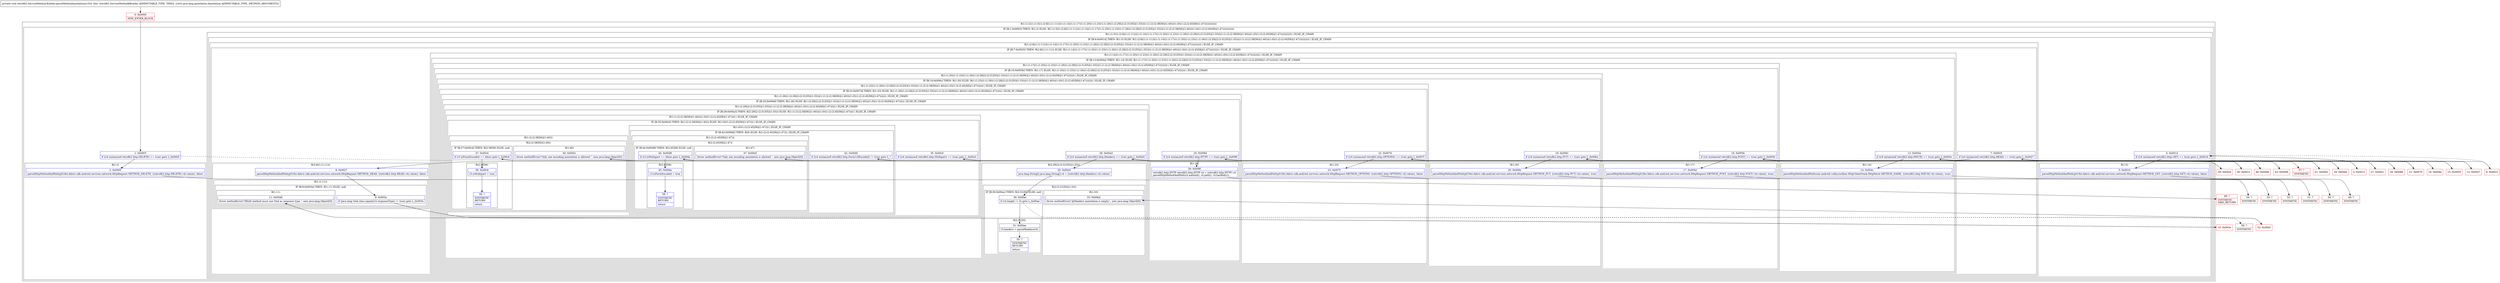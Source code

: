 digraph "CFG forretrofit2.ServiceMethod.Builder.parseMethodAnnotation(Ljava\/lang\/annotation\/Annotation;)V" {
subgraph cluster_Region_157351677 {
label = "R(1:(1:2)(1:(1:5)(1:(2:8|(1:(1:11)))(1:(1:14)(1:(1:17)(1:(1:20)(1:(1:23)(1:(1:26)(1:(2:29|(2:(2:31|55)|(1:33)))(1:(1:(2:(2:38|56)|(1:40)))(1:(0)(1:(2:(2:45|58)|(1:47))))))))))))))";
node [shape=record,color=blue];
subgraph cluster_IfRegion_648805743 {
label = "IF [B:1:0x0003] THEN: R(1:2) ELSE: R(1:(1:5)(1:(2:8|(1:(1:11)))(1:(1:14)(1:(1:17)(1:(1:20)(1:(1:23)(1:(1:26)(1:(2:29|(2:(2:31|55)|(1:33)))(1:(1:(2:(2:38|56)|(1:40)))(1:(0)(1:(2:(2:45|58)|(1:47)))))))))))))";
node [shape=record,color=blue];
Node_1 [shape=record,label="{1\:\ 0x0003|if ((r4 instanceof retrofit2.http.DELETE) == true) goto L_0x0005\l}"];
subgraph cluster_Region_1996584132 {
label = "R(1:2)";
node [shape=record,color=blue];
Node_2 [shape=record,label="{2\:\ 0x0005|parseHttpMethodAndPath(p018io.fabric.sdk.android.services.network.HttpRequest.METHOD_DELETE, ((retrofit2.http.DELETE) r4).value(), false)\l}"];
}
subgraph cluster_Region_991425804 {
label = "R(1:(1:5)(1:(2:8|(1:(1:11)))(1:(1:14)(1:(1:17)(1:(1:20)(1:(1:23)(1:(1:26)(1:(2:29|(2:(2:31|55)|(1:33)))(1:(1:(2:(2:38|56)|(1:40)))(1:(0)(1:(2:(2:45|58)|(1:47))))))))))))) | ELSE_IF_CHAIN\l";
node [shape=record,color=blue];
subgraph cluster_IfRegion_890139525 {
label = "IF [B:4:0x0014] THEN: R(1:5) ELSE: R(1:(2:8|(1:(1:11)))(1:(1:14)(1:(1:17)(1:(1:20)(1:(1:23)(1:(1:26)(1:(2:29|(2:(2:31|55)|(1:33)))(1:(1:(2:(2:38|56)|(1:40)))(1:(0)(1:(2:(2:45|58)|(1:47)))))))))))) | ELSE_IF_CHAIN\l";
node [shape=record,color=blue];
Node_4 [shape=record,label="{4\:\ 0x0014|if ((r4 instanceof retrofit2.http.GET) == true) goto L_0x0016\l}"];
subgraph cluster_Region_1287102670 {
label = "R(1:5)";
node [shape=record,color=blue];
Node_5 [shape=record,label="{5\:\ 0x0016|parseHttpMethodAndPath(p018io.fabric.sdk.android.services.network.HttpRequest.METHOD_GET, ((retrofit2.http.GET) r4).value(), false)\l}"];
}
subgraph cluster_Region_812407496 {
label = "R(1:(2:8|(1:(1:11)))(1:(1:14)(1:(1:17)(1:(1:20)(1:(1:23)(1:(1:26)(1:(2:29|(2:(2:31|55)|(1:33)))(1:(1:(2:(2:38|56)|(1:40)))(1:(0)(1:(2:(2:45|58)|(1:47)))))))))))) | ELSE_IF_CHAIN\l";
node [shape=record,color=blue];
subgraph cluster_IfRegion_878147164 {
label = "IF [B:7:0x0025] THEN: R(2:8|(1:(1:11))) ELSE: R(1:(1:14)(1:(1:17)(1:(1:20)(1:(1:23)(1:(1:26)(1:(2:29|(2:(2:31|55)|(1:33)))(1:(1:(2:(2:38|56)|(1:40)))(1:(0)(1:(2:(2:45|58)|(1:47))))))))))) | ELSE_IF_CHAIN\l";
node [shape=record,color=blue];
Node_7 [shape=record,label="{7\:\ 0x0025|if ((r4 instanceof retrofit2.http.HEAD) == true) goto L_0x0027\l}"];
subgraph cluster_Region_1912842504 {
label = "R(2:8|(1:(1:11)))";
node [shape=record,color=blue];
Node_8 [shape=record,label="{8\:\ 0x0027|parseHttpMethodAndPath(p018io.fabric.sdk.android.services.network.HttpRequest.METHOD_HEAD, ((retrofit2.http.HEAD) r4).value(), false)\l}"];
subgraph cluster_Region_54773334 {
label = "R(1:(1:11))";
node [shape=record,color=blue];
subgraph cluster_IfRegion_1370191596 {
label = "IF [B:9:0x003a] THEN: R(1:11) ELSE: null";
node [shape=record,color=blue];
Node_9 [shape=record,label="{9\:\ 0x003a|if (java.lang.Void.class.equals(r3.responseType) != true) goto L_0x003e\l}"];
subgraph cluster_Region_1581326099 {
label = "R(1:11)";
node [shape=record,color=blue];
Node_11 [shape=record,label="{11\:\ 0x0046|throw methodError(\"HEAD method must use Void as response type.\", new java.lang.Object[0])\l}"];
}
}
}
}
subgraph cluster_Region_828745274 {
label = "R(1:(1:14)(1:(1:17)(1:(1:20)(1:(1:23)(1:(1:26)(1:(2:29|(2:(2:31|55)|(1:33)))(1:(1:(2:(2:38|56)|(1:40)))(1:(0)(1:(2:(2:45|58)|(1:47))))))))))) | ELSE_IF_CHAIN\l";
node [shape=record,color=blue];
subgraph cluster_IfRegion_747222838 {
label = "IF [B:13:0x004a] THEN: R(1:14) ELSE: R(1:(1:17)(1:(1:20)(1:(1:23)(1:(1:26)(1:(2:29|(2:(2:31|55)|(1:33)))(1:(1:(2:(2:38|56)|(1:40)))(1:(0)(1:(2:(2:45|58)|(1:47)))))))))) | ELSE_IF_CHAIN\l";
node [shape=record,color=blue];
Node_13 [shape=record,label="{13\:\ 0x004a|if ((r4 instanceof retrofit2.http.PATCH) == true) goto L_0x004c\l}"];
subgraph cluster_Region_639613021 {
label = "R(1:14)";
node [shape=record,color=blue];
Node_14 [shape=record,label="{14\:\ 0x004c|parseHttpMethodAndPath(com.android.volley.toolbox.HttpClientStack.HttpPatch.METHOD_NAME, ((retrofit2.http.PATCH) r4).value(), true)\l}"];
}
subgraph cluster_Region_1886425610 {
label = "R(1:(1:17)(1:(1:20)(1:(1:23)(1:(1:26)(1:(2:29|(2:(2:31|55)|(1:33)))(1:(1:(2:(2:38|56)|(1:40)))(1:(0)(1:(2:(2:45|58)|(1:47)))))))))) | ELSE_IF_CHAIN\l";
node [shape=record,color=blue];
subgraph cluster_IfRegion_1824046664 {
label = "IF [B:16:0x005b] THEN: R(1:17) ELSE: R(1:(1:20)(1:(1:23)(1:(1:26)(1:(2:29|(2:(2:31|55)|(1:33)))(1:(1:(2:(2:38|56)|(1:40)))(1:(0)(1:(2:(2:45|58)|(1:47))))))))) | ELSE_IF_CHAIN\l";
node [shape=record,color=blue];
Node_16 [shape=record,label="{16\:\ 0x005b|if ((r4 instanceof retrofit2.http.POST) == true) goto L_0x005d\l}"];
subgraph cluster_Region_233411822 {
label = "R(1:17)";
node [shape=record,color=blue];
Node_17 [shape=record,label="{17\:\ 0x005d|parseHttpMethodAndPath(p018io.fabric.sdk.android.services.network.HttpRequest.METHOD_POST, ((retrofit2.http.POST) r4).value(), true)\l}"];
}
subgraph cluster_Region_1450117214 {
label = "R(1:(1:20)(1:(1:23)(1:(1:26)(1:(2:29|(2:(2:31|55)|(1:33)))(1:(1:(2:(2:38|56)|(1:40)))(1:(0)(1:(2:(2:45|58)|(1:47))))))))) | ELSE_IF_CHAIN\l";
node [shape=record,color=blue];
subgraph cluster_IfRegion_578498651 {
label = "IF [B:19:0x006c] THEN: R(1:20) ELSE: R(1:(1:23)(1:(1:26)(1:(2:29|(2:(2:31|55)|(1:33)))(1:(1:(2:(2:38|56)|(1:40)))(1:(0)(1:(2:(2:45|58)|(1:47)))))))) | ELSE_IF_CHAIN\l";
node [shape=record,color=blue];
Node_19 [shape=record,label="{19\:\ 0x006c|if ((r4 instanceof retrofit2.http.PUT) == true) goto L_0x006e\l}"];
subgraph cluster_Region_186155170 {
label = "R(1:20)";
node [shape=record,color=blue];
Node_20 [shape=record,label="{20\:\ 0x006e|parseHttpMethodAndPath(p018io.fabric.sdk.android.services.network.HttpRequest.METHOD_PUT, ((retrofit2.http.PUT) r4).value(), true)\l}"];
}
subgraph cluster_Region_1251421131 {
label = "R(1:(1:23)(1:(1:26)(1:(2:29|(2:(2:31|55)|(1:33)))(1:(1:(2:(2:38|56)|(1:40)))(1:(0)(1:(2:(2:45|58)|(1:47)))))))) | ELSE_IF_CHAIN\l";
node [shape=record,color=blue];
subgraph cluster_IfRegion_1679091519 {
label = "IF [B:22:0x007d] THEN: R(1:23) ELSE: R(1:(1:26)(1:(2:29|(2:(2:31|55)|(1:33)))(1:(1:(2:(2:38|56)|(1:40)))(1:(0)(1:(2:(2:45|58)|(1:47))))))) | ELSE_IF_CHAIN\l";
node [shape=record,color=blue];
Node_22 [shape=record,label="{22\:\ 0x007d|if ((r4 instanceof retrofit2.http.OPTIONS) == true) goto L_0x007f\l}"];
subgraph cluster_Region_521599502 {
label = "R(1:23)";
node [shape=record,color=blue];
Node_23 [shape=record,label="{23\:\ 0x007f|parseHttpMethodAndPath(p018io.fabric.sdk.android.services.network.HttpRequest.METHOD_OPTIONS, ((retrofit2.http.OPTIONS) r4).value(), false)\l}"];
}
subgraph cluster_Region_1355048158 {
label = "R(1:(1:26)(1:(2:29|(2:(2:31|55)|(1:33)))(1:(1:(2:(2:38|56)|(1:40)))(1:(0)(1:(2:(2:45|58)|(1:47))))))) | ELSE_IF_CHAIN\l";
node [shape=record,color=blue];
subgraph cluster_IfRegion_595514494 {
label = "IF [B:25:0x008d] THEN: R(1:26) ELSE: R(1:(2:29|(2:(2:31|55)|(1:33)))(1:(1:(2:(2:38|56)|(1:40)))(1:(0)(1:(2:(2:45|58)|(1:47)))))) | ELSE_IF_CHAIN\l";
node [shape=record,color=blue];
Node_25 [shape=record,label="{25\:\ 0x008d|if ((r4 instanceof retrofit2.http.HTTP) == true) goto L_0x008f\l}"];
subgraph cluster_Region_1734052329 {
label = "R(1:26)";
node [shape=record,color=blue];
Node_26 [shape=record,label="{26\:\ 0x008f|retrofit2.http.HTTP retrofit2.http.HTTP r4 = (retrofit2.http.HTTP) r4\lparseHttpMethodAndPath(r4.method(), r4.path(), r4.hasBody())\l}"];
}
subgraph cluster_Region_1620107825 {
label = "R(1:(2:29|(2:(2:31|55)|(1:33)))(1:(1:(2:(2:38|56)|(1:40)))(1:(0)(1:(2:(2:45|58)|(1:47)))))) | ELSE_IF_CHAIN\l";
node [shape=record,color=blue];
subgraph cluster_IfRegion_1216262823 {
label = "IF [B:28:0x00a3] THEN: R(2:29|(2:(2:31|55)|(1:33))) ELSE: R(1:(1:(2:(2:38|56)|(1:40)))(1:(0)(1:(2:(2:45|58)|(1:47))))) | ELSE_IF_CHAIN\l";
node [shape=record,color=blue];
Node_28 [shape=record,label="{28\:\ 0x00a3|if ((r4 instanceof retrofit2.http.Headers) == true) goto L_0x00a5\l}"];
subgraph cluster_Region_1655449177 {
label = "R(2:29|(2:(2:31|55)|(1:33)))";
node [shape=record,color=blue];
Node_29 [shape=record,label="{29\:\ 0x00a5|java.lang.String[] java.lang.String[] r4 = ((retrofit2.http.Headers) r4).value()\l}"];
subgraph cluster_Region_1005575650 {
label = "R(2:(2:31|55)|(1:33))";
node [shape=record,color=blue];
subgraph cluster_IfRegion_1242395058 {
label = "IF [B:30:0x00ac] THEN: R(2:31|55) ELSE: null";
node [shape=record,color=blue];
Node_30 [shape=record,label="{30\:\ 0x00ac|if (r4.length != 0) goto L_0x00ae\l}"];
subgraph cluster_Region_24349546 {
label = "R(2:31|55)";
node [shape=record,color=blue];
Node_31 [shape=record,label="{31\:\ 0x00ae|r3.headers = parseHeaders(r4)\l}"];
Node_55 [shape=record,label="{55\:\ ?|SYNTHETIC\lRETURN\l|return\l}"];
}
}
subgraph cluster_Region_1860645829 {
label = "R(1:33)";
node [shape=record,color=blue];
Node_33 [shape=record,label="{33\:\ 0x00bd|throw methodError(\"@Headers annotation is empty.\", new java.lang.Object[0])\l}"];
}
}
}
subgraph cluster_Region_151115074 {
label = "R(1:(1:(2:(2:38|56)|(1:40)))(1:(0)(1:(2:(2:45|58)|(1:47))))) | ELSE_IF_CHAIN\l";
node [shape=record,color=blue];
subgraph cluster_IfRegion_886551887 {
label = "IF [B:35:0x00c0] THEN: R(1:(2:(2:38|56)|(1:40))) ELSE: R(1:(0)(1:(2:(2:45|58)|(1:47)))) | ELSE_IF_CHAIN\l";
node [shape=record,color=blue];
Node_35 [shape=record,label="{35\:\ 0x00c0|if ((r4 instanceof retrofit2.http.Multipart) == true) goto L_0x00c2\l}"];
subgraph cluster_Region_1897037562 {
label = "R(1:(2:(2:38|56)|(1:40)))";
node [shape=record,color=blue];
subgraph cluster_Region_641466886 {
label = "R(2:(2:38|56)|(1:40))";
node [shape=record,color=blue];
subgraph cluster_IfRegion_563116102 {
label = "IF [B:37:0x00c4] THEN: R(2:38|56) ELSE: null";
node [shape=record,color=blue];
Node_37 [shape=record,label="{37\:\ 0x00c4|if (r3.isFormEncoded == false) goto L_0x00c6\l}"];
subgraph cluster_Region_677698806 {
label = "R(2:38|56)";
node [shape=record,color=blue];
Node_38 [shape=record,label="{38\:\ 0x00c6|r3.isMultipart = true\l}"];
Node_56 [shape=record,label="{56\:\ ?|SYNTHETIC\lRETURN\l|return\l}"];
}
}
subgraph cluster_Region_1256428206 {
label = "R(1:40)";
node [shape=record,color=blue];
Node_40 [shape=record,label="{40\:\ 0x00d1|throw methodError(\"Only one encoding annotation is allowed.\", new java.lang.Object[0])\l}"];
}
}
}
subgraph cluster_Region_210339270 {
label = "R(1:(0)(1:(2:(2:45|58)|(1:47)))) | ELSE_IF_CHAIN\l";
node [shape=record,color=blue];
subgraph cluster_IfRegion_788110937 {
label = "IF [B:42:0x00d4] THEN: R(0) ELSE: R(1:(2:(2:45|58)|(1:47))) | ELSE_IF_CHAIN\l";
node [shape=record,color=blue];
Node_42 [shape=record,label="{42\:\ 0x00d4|if ((r4 instanceof retrofit2.http.FormUrlEncoded) != true) goto L_?\l}"];
subgraph cluster_Region_544502812 {
label = "R(0)";
node [shape=record,color=blue];
}
subgraph cluster_Region_1985274974 {
label = "R(1:(2:(2:45|58)|(1:47)))";
node [shape=record,color=blue];
subgraph cluster_Region_917764327 {
label = "R(2:(2:45|58)|(1:47))";
node [shape=record,color=blue];
subgraph cluster_IfRegion_1415226174 {
label = "IF [B:44:0x00d8] THEN: R(2:45|58) ELSE: null";
node [shape=record,color=blue];
Node_44 [shape=record,label="{44\:\ 0x00d8|if (r3.isMultipart == false) goto L_0x00da\l}"];
subgraph cluster_Region_1460533565 {
label = "R(2:45|58)";
node [shape=record,color=blue];
Node_45 [shape=record,label="{45\:\ 0x00da|r3.isFormEncoded = true\l}"];
Node_58 [shape=record,label="{58\:\ ?|SYNTHETIC\lRETURN\l|return\l}"];
}
}
subgraph cluster_Region_111841686 {
label = "R(1:47)";
node [shape=record,color=blue];
Node_47 [shape=record,label="{47\:\ 0x00e5|throw methodError(\"Only one encoding annotation is allowed.\", new java.lang.Object[0])\l}"];
}
}
}
}
}
}
}
}
}
}
}
}
}
}
}
}
}
}
}
}
}
}
}
}
}
Node_0 [shape=record,color=red,label="{0\:\ 0x0000|MTH_ENTER_BLOCK\l}"];
Node_3 [shape=record,color=red,label="{3\:\ 0x0012}"];
Node_6 [shape=record,color=red,label="{6\:\ 0x0023}"];
Node_10 [shape=record,color=red,label="{10\:\ 0x003e}"];
Node_12 [shape=record,color=red,label="{12\:\ 0x0047}"];
Node_15 [shape=record,color=red,label="{15\:\ 0x0059}"];
Node_18 [shape=record,color=red,label="{18\:\ 0x006a}"];
Node_21 [shape=record,color=red,label="{21\:\ 0x007b}"];
Node_24 [shape=record,color=red,label="{24\:\ 0x008b}"];
Node_27 [shape=record,color=red,label="{27\:\ 0x00a1}"];
Node_32 [shape=record,color=red,label="{32\:\ 0x00b5}"];
Node_34 [shape=record,color=red,label="{34\:\ 0x00be}"];
Node_36 [shape=record,color=red,label="{36\:\ 0x00c2}"];
Node_39 [shape=record,color=red,label="{39\:\ 0x00c9}"];
Node_41 [shape=record,color=red,label="{41\:\ 0x00d2}"];
Node_43 [shape=record,color=red,label="{43\:\ 0x00d6}"];
Node_46 [shape=record,color=red,label="{46\:\ 0x00dd}"];
Node_48 [shape=record,color=red,label="{48\:\ ?|SYNTHETIC\lORIG_RETURN\l}"];
Node_49 [shape=record,color=red,label="{49\:\ ?|SYNTHETIC\l}"];
Node_50 [shape=record,color=red,label="{50\:\ ?|SYNTHETIC\l}"];
Node_51 [shape=record,color=red,label="{51\:\ ?|SYNTHETIC\l}"];
Node_52 [shape=record,color=red,label="{52\:\ ?|SYNTHETIC\l}"];
Node_53 [shape=record,color=red,label="{53\:\ ?|SYNTHETIC\l}"];
Node_54 [shape=record,color=red,label="{54\:\ ?|SYNTHETIC\l}"];
Node_57 [shape=record,color=red,label="{57\:\ ?|SYNTHETIC\l}"];
Node_59 [shape=record,color=red,label="{59\:\ ?|SYNTHETIC\l}"];
MethodNode[shape=record,label="{private void retrofit2.ServiceMethod.Builder.parseMethodAnnotation((r3v0 'this' retrofit2.ServiceMethod$Builder A[IMMUTABLE_TYPE, THIS]), (r4v0 java.lang.annotation.Annotation A[IMMUTABLE_TYPE, METHOD_ARGUMENT])) }"];
MethodNode -> Node_0;
Node_1 -> Node_2;
Node_1 -> Node_3[style=dashed];
Node_2 -> Node_48;
Node_4 -> Node_5;
Node_4 -> Node_6[style=dashed];
Node_5 -> Node_49;
Node_7 -> Node_8;
Node_7 -> Node_12[style=dashed];
Node_8 -> Node_9;
Node_9 -> Node_10;
Node_9 -> Node_59[style=dashed];
Node_13 -> Node_14;
Node_13 -> Node_15[style=dashed];
Node_14 -> Node_50;
Node_16 -> Node_17;
Node_16 -> Node_18[style=dashed];
Node_17 -> Node_51;
Node_19 -> Node_20;
Node_19 -> Node_21[style=dashed];
Node_20 -> Node_52;
Node_22 -> Node_23;
Node_22 -> Node_24[style=dashed];
Node_23 -> Node_53;
Node_25 -> Node_26;
Node_25 -> Node_27[style=dashed];
Node_26 -> Node_54;
Node_28 -> Node_29;
Node_28 -> Node_34[style=dashed];
Node_29 -> Node_30;
Node_30 -> Node_31;
Node_30 -> Node_32[style=dashed];
Node_31 -> Node_55;
Node_35 -> Node_36;
Node_35 -> Node_41[style=dashed];
Node_37 -> Node_38;
Node_37 -> Node_39[style=dashed];
Node_38 -> Node_56;
Node_42 -> Node_43[style=dashed];
Node_42 -> Node_57;
Node_44 -> Node_45;
Node_44 -> Node_46[style=dashed];
Node_45 -> Node_58;
Node_0 -> Node_1;
Node_3 -> Node_4;
Node_6 -> Node_7;
Node_10 -> Node_11;
Node_12 -> Node_13;
Node_15 -> Node_16;
Node_18 -> Node_19;
Node_21 -> Node_22;
Node_24 -> Node_25;
Node_27 -> Node_28;
Node_32 -> Node_33;
Node_34 -> Node_35;
Node_36 -> Node_37;
Node_39 -> Node_40;
Node_41 -> Node_42;
Node_43 -> Node_44;
Node_46 -> Node_47;
}

